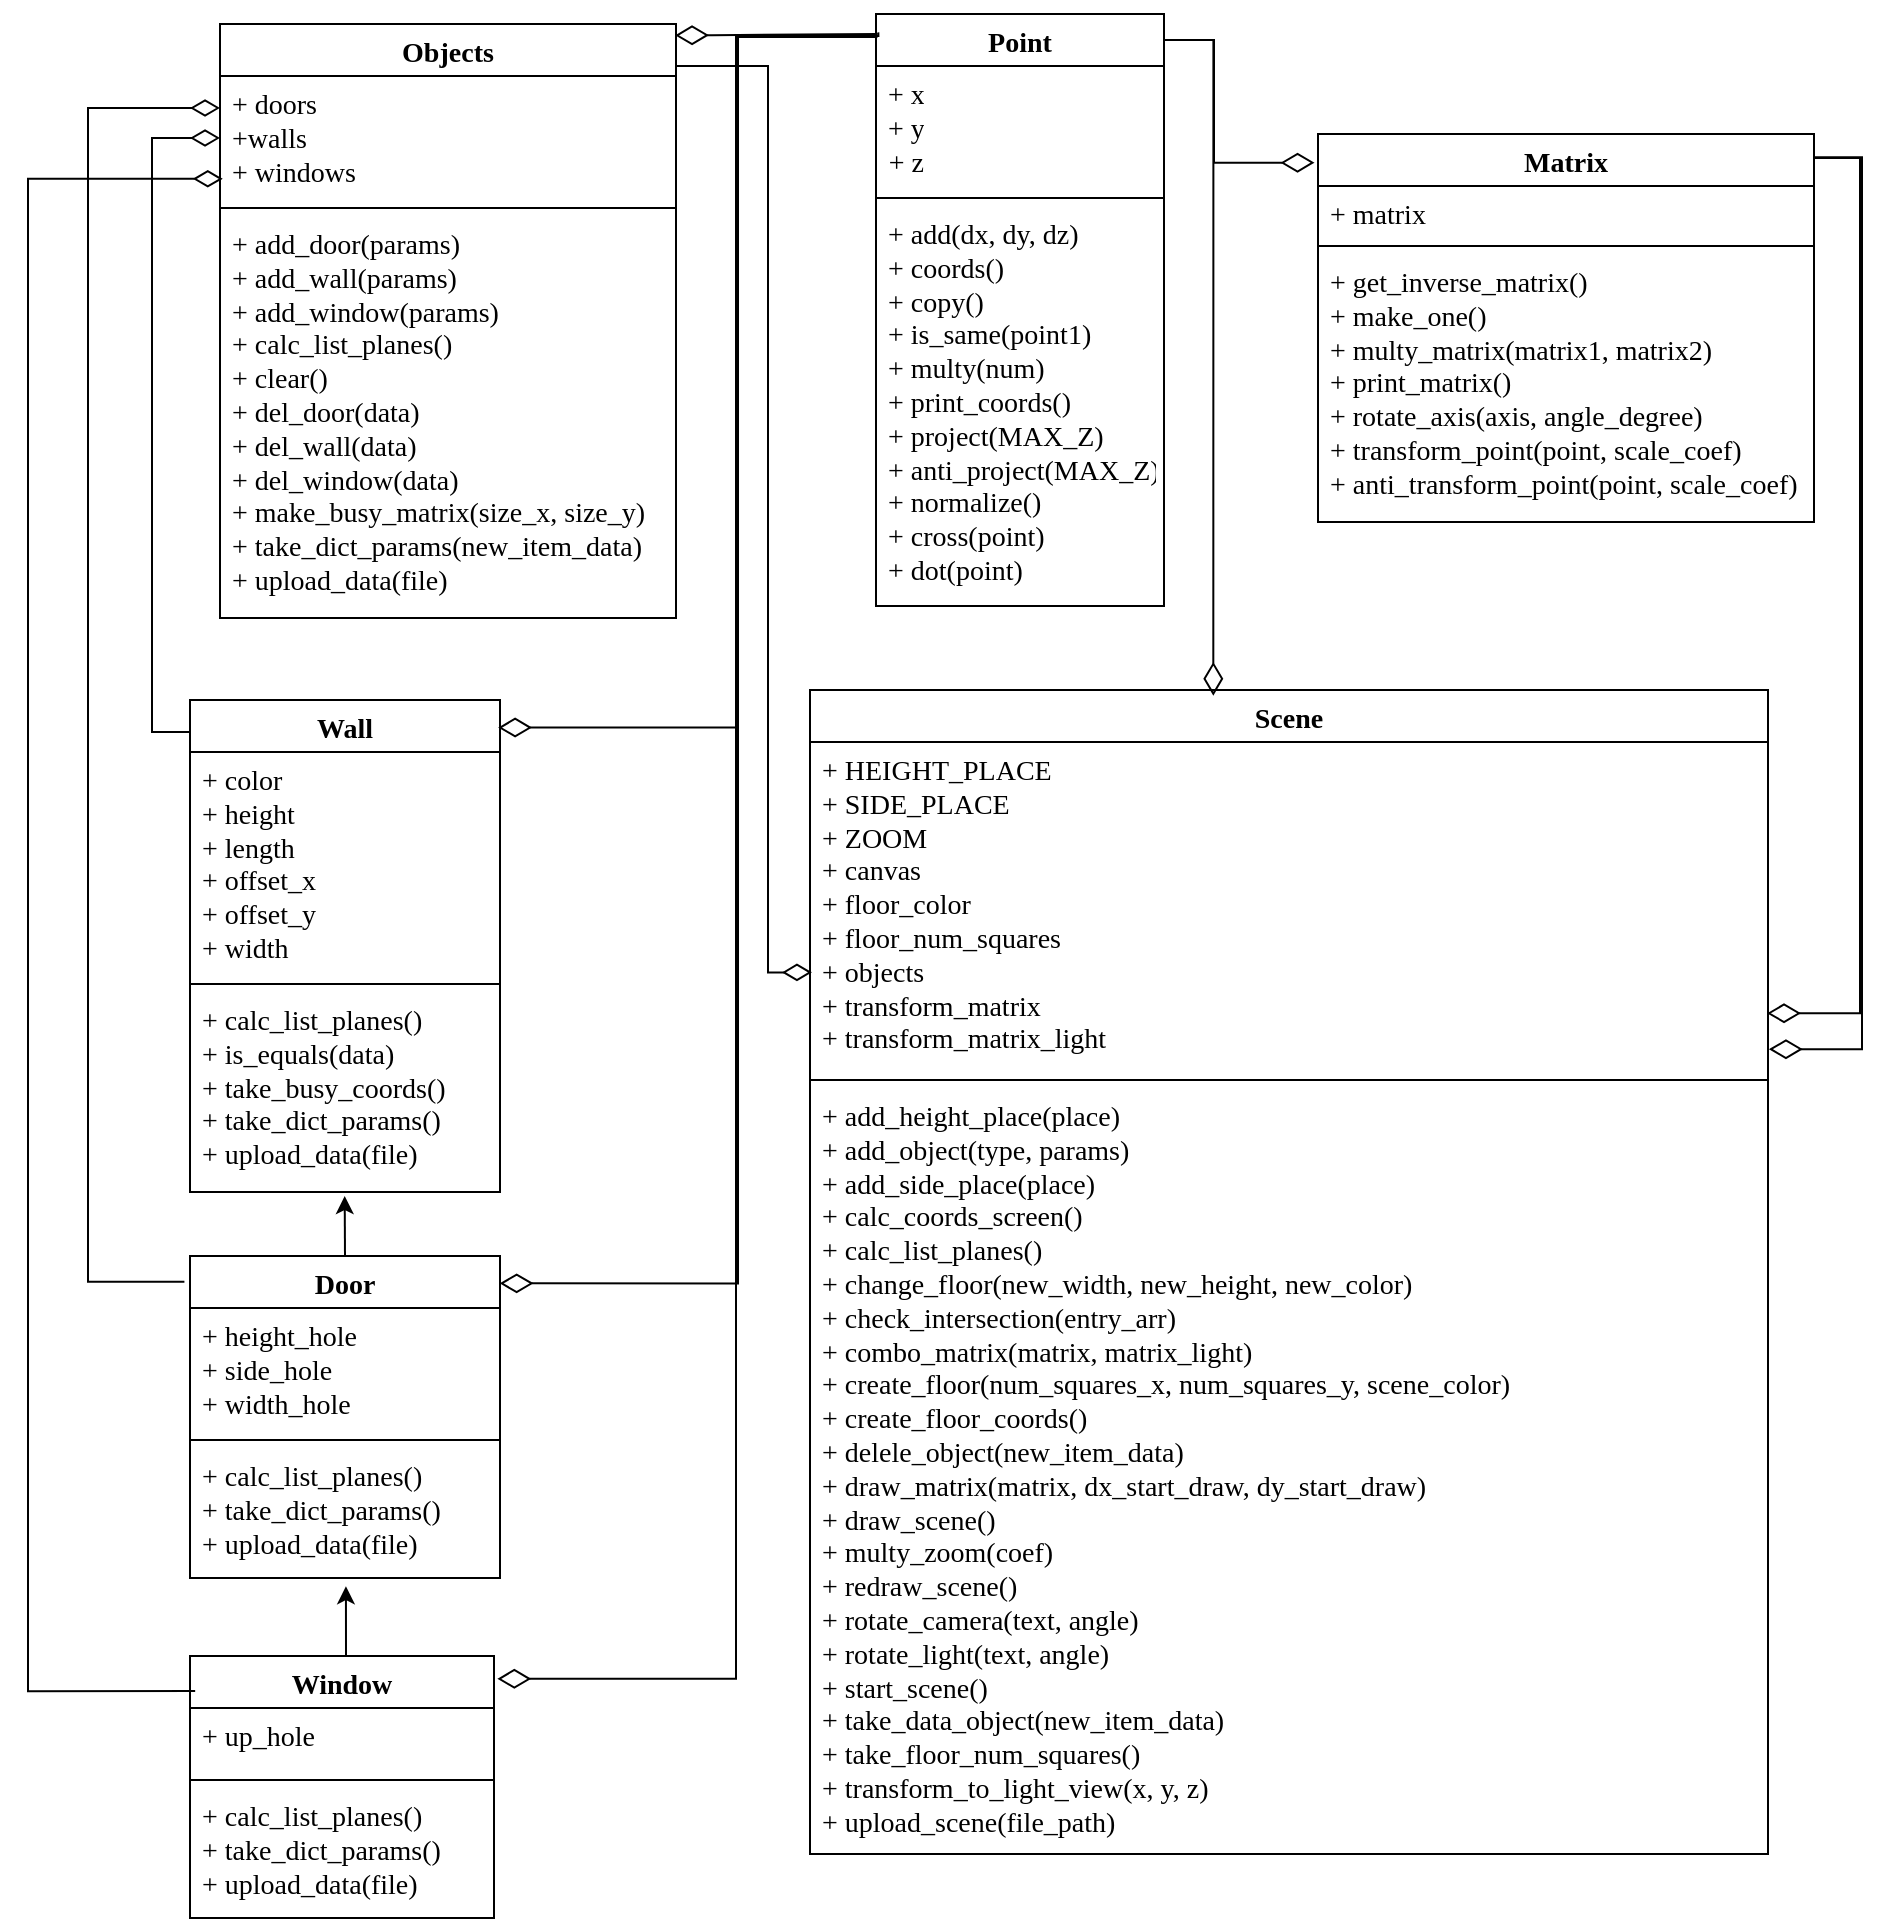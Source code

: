 <mxfile version="25.0.1">
  <diagram id="0O0Fttp6zXTxtudWzpfP" name="Страница — 1">
    <mxGraphModel dx="876" dy="702" grid="0" gridSize="10" guides="1" tooltips="1" connect="1" arrows="1" fold="1" page="0" pageScale="1" pageWidth="827" pageHeight="1169" math="0" shadow="0">
      <root>
        <mxCell id="0" />
        <mxCell id="1" parent="0" />
        <mxCell id="snGVIP5Bv9a8zJmRAjhT-1" value="&lt;font style=&quot;text-wrap: nowrap; font-size: 14px;&quot; face=&quot;Times,serif&quot; color=&quot;#000000&quot;&gt;Matrix&lt;/font&gt;" style="swimlane;fontStyle=1;align=center;verticalAlign=top;childLayout=stackLayout;horizontal=1;startSize=26;horizontalStack=0;resizeParent=1;resizeParentMax=0;resizeLast=0;collapsible=1;marginBottom=0;whiteSpace=wrap;html=1;" parent="1" vertex="1">
          <mxGeometry x="1105" y="83" width="248" height="194" as="geometry" />
        </mxCell>
        <mxCell id="snGVIP5Bv9a8zJmRAjhT-2" value="&lt;div style=&quot;text-align: center; text-wrap: nowrap;&quot;&gt;&lt;font style=&quot;font-size: 14px;&quot; face=&quot;Times,serif&quot; color=&quot;#000000&quot;&gt;+ matrix&lt;/font&gt;&lt;/div&gt;" style="text;strokeColor=none;fillColor=none;align=left;verticalAlign=top;spacingLeft=4;spacingRight=4;overflow=hidden;rotatable=0;points=[[0,0.5],[1,0.5]];portConstraint=eastwest;whiteSpace=wrap;html=1;" parent="snGVIP5Bv9a8zJmRAjhT-1" vertex="1">
          <mxGeometry y="26" width="248" height="26" as="geometry" />
        </mxCell>
        <mxCell id="snGVIP5Bv9a8zJmRAjhT-3" value="" style="line;strokeWidth=1;fillColor=none;align=left;verticalAlign=middle;spacingTop=-1;spacingLeft=3;spacingRight=3;rotatable=0;labelPosition=right;points=[];portConstraint=eastwest;strokeColor=inherit;" parent="snGVIP5Bv9a8zJmRAjhT-1" vertex="1">
          <mxGeometry y="52" width="248" height="8" as="geometry" />
        </mxCell>
        <mxCell id="snGVIP5Bv9a8zJmRAjhT-4" value="&lt;span style=&quot;font-family: Times, serif; font-size: 14px; text-align: center; text-wrap: nowrap;&quot;&gt;+ get_inverse_matrix()&lt;/span&gt;&lt;br style=&quot;font-family: Times, serif; font-size: 14px; text-align: center; text-wrap: nowrap;&quot;&gt;&lt;span style=&quot;font-family: Times, serif; font-size: 14px; text-align: center; text-wrap: nowrap;&quot;&gt;+ make_one()&lt;/span&gt;&lt;br style=&quot;font-family: Times, serif; font-size: 14px; text-align: center; text-wrap: nowrap;&quot;&gt;&lt;span style=&quot;font-family: Times, serif; font-size: 14px; text-align: center; text-wrap: nowrap;&quot;&gt;+ multy_matrix(matrix1, matrix2)&lt;/span&gt;&lt;br style=&quot;font-family: Times, serif; font-size: 14px; text-align: center; text-wrap: nowrap;&quot;&gt;&lt;span style=&quot;font-family: Times, serif; font-size: 14px; text-align: center; text-wrap: nowrap;&quot;&gt;+ print_matrix()&lt;/span&gt;&lt;br style=&quot;font-family: Times, serif; font-size: 14px; text-align: center; text-wrap: nowrap;&quot;&gt;&lt;span style=&quot;font-family: Times, serif; font-size: 14px; text-align: center; text-wrap: nowrap;&quot;&gt;+ rotate_axis(axis, angle_degree)&lt;/span&gt;&lt;br style=&quot;font-family: Times, serif; font-size: 14px; text-align: center; text-wrap: nowrap;&quot;&gt;&lt;span style=&quot;font-family: Times, serif; font-size: 14px; text-align: center; text-wrap: nowrap;&quot;&gt;+ transform_point(point, scale_coef)&lt;/span&gt;&lt;div&gt;&lt;span style=&quot;font-family: Times, serif; font-size: 14px; text-align: center; text-wrap: nowrap;&quot;&gt;+ anti_transform_point(point, scale_coef)&lt;/span&gt;&lt;span style=&quot;font-family: Times, serif; font-size: 14px; text-align: center; text-wrap: nowrap;&quot;&gt;&lt;br&gt;&lt;/span&gt;&lt;/div&gt;" style="text;strokeColor=none;fillColor=none;align=left;verticalAlign=top;spacingLeft=4;spacingRight=4;overflow=hidden;rotatable=0;points=[[0,0.5],[1,0.5]];portConstraint=eastwest;whiteSpace=wrap;html=1;" parent="snGVIP5Bv9a8zJmRAjhT-1" vertex="1">
          <mxGeometry y="60" width="248" height="134" as="geometry" />
        </mxCell>
        <mxCell id="snGVIP5Bv9a8zJmRAjhT-6" value="&lt;font style=&quot;text-wrap: nowrap; font-size: 14px;&quot; face=&quot;Times,serif&quot; color=&quot;#000000&quot;&gt;Point&lt;/font&gt;" style="swimlane;fontStyle=1;align=center;verticalAlign=top;childLayout=stackLayout;horizontal=1;startSize=26;horizontalStack=0;resizeParent=1;resizeParentMax=0;resizeLast=0;collapsible=1;marginBottom=0;whiteSpace=wrap;html=1;" parent="1" vertex="1">
          <mxGeometry x="884" y="23" width="144" height="296" as="geometry" />
        </mxCell>
        <mxCell id="snGVIP5Bv9a8zJmRAjhT-7" value="&lt;div style=&quot;text-align: center; text-wrap: nowrap;&quot;&gt;&lt;font style=&quot;font-size: 14px;&quot; face=&quot;Times,serif&quot; color=&quot;#000000&quot;&gt;+ x&lt;/font&gt;&lt;/div&gt;&lt;div style=&quot;text-align: center; text-wrap: nowrap;&quot;&gt;&lt;font style=&quot;font-size: 14px;&quot; face=&quot;Times,serif&quot; color=&quot;#000000&quot;&gt;+ y&lt;/font&gt;&lt;/div&gt;&lt;div style=&quot;text-align: center; text-wrap: nowrap;&quot;&gt;&lt;font style=&quot;font-size: 14px;&quot; face=&quot;Times,serif&quot; color=&quot;#000000&quot;&gt;+ z&lt;/font&gt;&lt;/div&gt;" style="text;strokeColor=none;fillColor=none;align=left;verticalAlign=top;spacingLeft=4;spacingRight=4;overflow=hidden;rotatable=0;points=[[0,0.5],[1,0.5]];portConstraint=eastwest;whiteSpace=wrap;html=1;" parent="snGVIP5Bv9a8zJmRAjhT-6" vertex="1">
          <mxGeometry y="26" width="144" height="62" as="geometry" />
        </mxCell>
        <mxCell id="snGVIP5Bv9a8zJmRAjhT-8" value="" style="line;strokeWidth=1;fillColor=none;align=left;verticalAlign=middle;spacingTop=-1;spacingLeft=3;spacingRight=3;rotatable=0;labelPosition=right;points=[];portConstraint=eastwest;strokeColor=inherit;" parent="snGVIP5Bv9a8zJmRAjhT-6" vertex="1">
          <mxGeometry y="88" width="144" height="8" as="geometry" />
        </mxCell>
        <mxCell id="snGVIP5Bv9a8zJmRAjhT-9" value="&lt;span style=&quot;font-family: Times, serif; font-size: 14px; text-align: center; text-wrap: nowrap;&quot;&gt;+ add(dx, dy, dz)&lt;/span&gt;&lt;br style=&quot;font-family: Times, serif; font-size: 14px; text-align: center; text-wrap: nowrap;&quot;&gt;&lt;span style=&quot;font-family: Times, serif; font-size: 14px; text-align: center; text-wrap: nowrap;&quot;&gt;+ coords()&lt;/span&gt;&lt;br style=&quot;font-family: Times, serif; font-size: 14px; text-align: center; text-wrap: nowrap;&quot;&gt;&lt;span style=&quot;font-family: Times, serif; font-size: 14px; text-align: center; text-wrap: nowrap;&quot;&gt;+ copy()&lt;/span&gt;&lt;br style=&quot;font-family: Times, serif; font-size: 14px; text-align: center; text-wrap: nowrap;&quot;&gt;&lt;span style=&quot;font-family: Times, serif; font-size: 14px; text-align: center; text-wrap: nowrap;&quot;&gt;+ is_same(point1)&lt;/span&gt;&lt;br style=&quot;font-family: Times, serif; font-size: 14px; text-align: center; text-wrap: nowrap;&quot;&gt;&lt;span style=&quot;font-family: Times, serif; font-size: 14px; text-align: center; text-wrap: nowrap;&quot;&gt;+ multy(num)&lt;/span&gt;&lt;br style=&quot;font-family: Times, serif; font-size: 14px; text-align: center; text-wrap: nowrap;&quot;&gt;&lt;span style=&quot;font-family: Times, serif; font-size: 14px; text-align: center; text-wrap: nowrap;&quot;&gt;+ print_coords()&lt;/span&gt;&lt;br style=&quot;font-family: Times, serif; font-size: 14px; text-align: center; text-wrap: nowrap;&quot;&gt;&lt;span style=&quot;font-family: Times, serif; font-size: 14px; text-align: center; text-wrap: nowrap;&quot;&gt;+ project(MAX_Z)&lt;/span&gt;&lt;div&gt;&lt;div style=&quot;text-align: center;&quot;&gt;&lt;span style=&quot;font-family: Times, serif; font-size: 14px; text-wrap: nowrap;&quot;&gt;+ anti_project(MAX_Z)&lt;/span&gt;&lt;font face=&quot;Times, serif&quot;&gt;&lt;span style=&quot;font-size: 14px; text-wrap: nowrap;&quot;&gt;&lt;br&gt;&lt;/span&gt;&lt;/font&gt;&lt;/div&gt;&lt;div&gt;&lt;span style=&quot;font-family: Times, serif; font-size: 14px; text-align: center; text-wrap: nowrap;&quot;&gt;+ normalize()&lt;/span&gt;&lt;/div&gt;&lt;div&gt;&lt;span style=&quot;font-family: Times, serif; font-size: 14px; text-align: center; text-wrap: nowrap;&quot;&gt;+ cross(point)&lt;/span&gt;&lt;/div&gt;&lt;div&gt;&lt;span style=&quot;font-family: Times, serif; font-size: 14px; text-align: center; text-wrap: nowrap;&quot;&gt;+ dot(point)&lt;/span&gt;&lt;/div&gt;&lt;/div&gt;" style="text;strokeColor=none;fillColor=none;align=left;verticalAlign=top;spacingLeft=4;spacingRight=4;overflow=hidden;rotatable=0;points=[[0,0.5],[1,0.5]];portConstraint=eastwest;whiteSpace=wrap;html=1;" parent="snGVIP5Bv9a8zJmRAjhT-6" vertex="1">
          <mxGeometry y="96" width="144" height="200" as="geometry" />
        </mxCell>
        <mxCell id="snGVIP5Bv9a8zJmRAjhT-10" value="&lt;font face=&quot;Times, serif&quot;&gt;&lt;span style=&quot;font-size: 14px; text-wrap: nowrap;&quot;&gt;Objects&lt;/span&gt;&lt;/font&gt;" style="swimlane;fontStyle=1;align=center;verticalAlign=top;childLayout=stackLayout;horizontal=1;startSize=26;horizontalStack=0;resizeParent=1;resizeParentMax=0;resizeLast=0;collapsible=1;marginBottom=0;whiteSpace=wrap;html=1;" parent="1" vertex="1">
          <mxGeometry x="556" y="28" width="228" height="297" as="geometry" />
        </mxCell>
        <mxCell id="snGVIP5Bv9a8zJmRAjhT-11" value="&lt;div style=&quot;text-wrap: nowrap;&quot;&gt;&lt;font style=&quot;font-size: 14px;&quot; face=&quot;Times,serif&quot; color=&quot;#000000&quot;&gt;+ doors&lt;/font&gt;&lt;/div&gt;&lt;div style=&quot;text-wrap: nowrap;&quot;&gt;&lt;span style=&quot;font-size: 14px; font-family: Times, serif; background-color: initial;&quot;&gt;+walls&lt;/span&gt;&lt;/div&gt;&lt;div style=&quot;text-wrap: nowrap;&quot;&gt;&lt;font style=&quot;font-size: 14px;&quot; face=&quot;Times,serif&quot; color=&quot;#000000&quot;&gt;+ windows&lt;/font&gt;&lt;/div&gt;" style="text;strokeColor=none;fillColor=none;align=left;verticalAlign=top;spacingLeft=4;spacingRight=4;overflow=hidden;rotatable=0;points=[[0,0.5],[1,0.5]];portConstraint=eastwest;whiteSpace=wrap;html=1;" parent="snGVIP5Bv9a8zJmRAjhT-10" vertex="1">
          <mxGeometry y="26" width="228" height="62" as="geometry" />
        </mxCell>
        <mxCell id="snGVIP5Bv9a8zJmRAjhT-12" value="" style="line;strokeWidth=1;fillColor=none;align=left;verticalAlign=middle;spacingTop=-1;spacingLeft=3;spacingRight=3;rotatable=0;labelPosition=right;points=[];portConstraint=eastwest;strokeColor=inherit;" parent="snGVIP5Bv9a8zJmRAjhT-10" vertex="1">
          <mxGeometry y="88" width="228" height="8" as="geometry" />
        </mxCell>
        <mxCell id="snGVIP5Bv9a8zJmRAjhT-13" value="&lt;div style=&quot;text-align: center; text-wrap: nowrap;&quot;&gt;&lt;/div&gt;&lt;div style=&quot;text-wrap: nowrap;&quot;&gt;&lt;font style=&quot;font-size: 14px;&quot; face=&quot;Times,serif&quot; color=&quot;#000000&quot;&gt;+ add_door(params)&lt;br&gt;+ add_wall(params)&lt;br&gt;+ add_window(params)&lt;br&gt;+ calc_list_planes()&lt;br&gt;+ clear()&lt;br&gt;+ del_door(data)&lt;br&gt;+ del_wall(data)&lt;br&gt;+ del_window(data)&lt;br&gt;+ make_busy_matrix(size_x, size_y)&lt;br&gt;+ take_dict_params(new_item_data)&lt;br&gt;+ upload_data(file)&lt;/font&gt;&lt;/div&gt;" style="text;strokeColor=none;fillColor=none;align=left;verticalAlign=top;spacingLeft=4;spacingRight=4;overflow=hidden;rotatable=0;points=[[0,0.5],[1,0.5]];portConstraint=eastwest;whiteSpace=wrap;html=1;" parent="snGVIP5Bv9a8zJmRAjhT-10" vertex="1">
          <mxGeometry y="96" width="228" height="201" as="geometry" />
        </mxCell>
        <mxCell id="snGVIP5Bv9a8zJmRAjhT-14" value="&lt;font style=&quot;text-wrap: nowrap; font-size: 14px;&quot; face=&quot;Times,serif&quot; color=&quot;#000000&quot;&gt;Wall&lt;/font&gt;" style="swimlane;fontStyle=1;align=center;verticalAlign=top;childLayout=stackLayout;horizontal=1;startSize=26;horizontalStack=0;resizeParent=1;resizeParentMax=0;resizeLast=0;collapsible=1;marginBottom=0;whiteSpace=wrap;html=1;" parent="1" vertex="1">
          <mxGeometry x="541" y="366" width="155" height="246" as="geometry" />
        </mxCell>
        <mxCell id="snGVIP5Bv9a8zJmRAjhT-15" value="&lt;div style=&quot;text-wrap: nowrap;&quot;&gt;&lt;span style=&quot;font-family: Times, serif; font-size: 14px;&quot;&gt;+ color&lt;/span&gt;&lt;br style=&quot;font-family: Times, serif; font-size: 14px;&quot;&gt;&lt;span style=&quot;font-family: Times, serif; font-size: 14px;&quot;&gt;+ height&lt;/span&gt;&lt;br style=&quot;font-family: Times, serif; font-size: 14px;&quot;&gt;&lt;span style=&quot;font-family: Times, serif; font-size: 14px;&quot;&gt;+ length&lt;/span&gt;&lt;br style=&quot;font-family: Times, serif; font-size: 14px;&quot;&gt;&lt;span style=&quot;font-family: Times, serif; font-size: 14px;&quot;&gt;+ offset_x&lt;/span&gt;&lt;br style=&quot;font-family: Times, serif; font-size: 14px;&quot;&gt;&lt;span style=&quot;font-family: Times, serif; font-size: 14px;&quot;&gt;+ offset_y&lt;/span&gt;&lt;br style=&quot;font-family: Times, serif; font-size: 14px;&quot;&gt;&lt;span style=&quot;font-family: Times, serif; font-size: 14px;&quot;&gt;+ width&lt;/span&gt;&lt;br&gt;&lt;/div&gt;" style="text;strokeColor=none;fillColor=none;align=left;verticalAlign=top;spacingLeft=4;spacingRight=4;overflow=hidden;rotatable=0;points=[[0,0.5],[1,0.5]];portConstraint=eastwest;whiteSpace=wrap;html=1;" parent="snGVIP5Bv9a8zJmRAjhT-14" vertex="1">
          <mxGeometry y="26" width="155" height="112" as="geometry" />
        </mxCell>
        <mxCell id="snGVIP5Bv9a8zJmRAjhT-16" value="" style="line;strokeWidth=1;fillColor=none;align=left;verticalAlign=middle;spacingTop=-1;spacingLeft=3;spacingRight=3;rotatable=0;labelPosition=right;points=[];portConstraint=eastwest;strokeColor=inherit;" parent="snGVIP5Bv9a8zJmRAjhT-14" vertex="1">
          <mxGeometry y="138" width="155" height="8" as="geometry" />
        </mxCell>
        <mxCell id="snGVIP5Bv9a8zJmRAjhT-17" value="&lt;span style=&quot;font-family: Times, serif; font-size: 14px; text-wrap: nowrap;&quot;&gt;+ calc_list_planes()&lt;/span&gt;&lt;br style=&quot;font-family: Times, serif; font-size: 14px; text-wrap: nowrap;&quot;&gt;&lt;span style=&quot;font-family: Times, serif; font-size: 14px; text-wrap: nowrap;&quot;&gt;+ is_equals(data)&lt;/span&gt;&lt;br style=&quot;font-family: Times, serif; font-size: 14px; text-wrap: nowrap;&quot;&gt;&lt;span style=&quot;font-family: Times, serif; font-size: 14px; text-wrap: nowrap;&quot;&gt;+ take_busy_coords()&lt;/span&gt;&lt;br style=&quot;font-family: Times, serif; font-size: 14px; text-wrap: nowrap;&quot;&gt;&lt;span style=&quot;font-family: Times, serif; font-size: 14px; text-wrap: nowrap;&quot;&gt;+ take_dict_params()&lt;/span&gt;&lt;br style=&quot;font-family: Times, serif; font-size: 14px; text-wrap: nowrap;&quot;&gt;&lt;span style=&quot;font-family: Times, serif; font-size: 14px; text-wrap: nowrap;&quot;&gt;+ upload_data(file)&lt;/span&gt;" style="text;strokeColor=none;fillColor=none;align=left;verticalAlign=top;spacingLeft=4;spacingRight=4;overflow=hidden;rotatable=0;points=[[0,0.5],[1,0.5]];portConstraint=eastwest;whiteSpace=wrap;html=1;" parent="snGVIP5Bv9a8zJmRAjhT-14" vertex="1">
          <mxGeometry y="146" width="155" height="100" as="geometry" />
        </mxCell>
        <mxCell id="snGVIP5Bv9a8zJmRAjhT-27" style="edgeStyle=orthogonalEdgeStyle;rounded=0;orthogonalLoop=1;jettySize=auto;html=1;exitX=0.5;exitY=0;exitDx=0;exitDy=0;entryX=0.499;entryY=1.02;entryDx=0;entryDy=0;entryPerimeter=0;" parent="1" source="snGVIP5Bv9a8zJmRAjhT-18" target="snGVIP5Bv9a8zJmRAjhT-17" edge="1">
          <mxGeometry relative="1" as="geometry">
            <mxPoint x="655" y="614" as="targetPoint" />
          </mxGeometry>
        </mxCell>
        <mxCell id="snGVIP5Bv9a8zJmRAjhT-18" value="&lt;font style=&quot;text-wrap: nowrap; font-size: 14px;&quot; face=&quot;Times,serif&quot; color=&quot;#000000&quot;&gt;Door&lt;/font&gt;" style="swimlane;fontStyle=1;align=center;verticalAlign=top;childLayout=stackLayout;horizontal=1;startSize=26;horizontalStack=0;resizeParent=1;resizeParentMax=0;resizeLast=0;collapsible=1;marginBottom=0;whiteSpace=wrap;html=1;" parent="1" vertex="1">
          <mxGeometry x="541" y="644" width="155" height="161" as="geometry" />
        </mxCell>
        <mxCell id="snGVIP5Bv9a8zJmRAjhT-19" value="&lt;div style=&quot;text-wrap: nowrap;&quot;&gt;&lt;span style=&quot;font-family: Times, serif; font-size: 14px;&quot;&gt;+ height_hole&lt;/span&gt;&lt;br style=&quot;font-family: Times, serif; font-size: 14px;&quot;&gt;&lt;span style=&quot;font-family: Times, serif; font-size: 14px;&quot;&gt;+ side_hole&lt;/span&gt;&lt;br style=&quot;font-family: Times, serif; font-size: 14px;&quot;&gt;&lt;span style=&quot;font-family: Times, serif; font-size: 14px;&quot;&gt;+ width_hole&lt;/span&gt;&lt;br&gt;&lt;/div&gt;" style="text;strokeColor=none;fillColor=none;align=left;verticalAlign=top;spacingLeft=4;spacingRight=4;overflow=hidden;rotatable=0;points=[[0,0.5],[1,0.5]];portConstraint=eastwest;whiteSpace=wrap;html=1;" parent="snGVIP5Bv9a8zJmRAjhT-18" vertex="1">
          <mxGeometry y="26" width="155" height="62" as="geometry" />
        </mxCell>
        <mxCell id="snGVIP5Bv9a8zJmRAjhT-20" value="" style="line;strokeWidth=1;fillColor=none;align=left;verticalAlign=middle;spacingTop=-1;spacingLeft=3;spacingRight=3;rotatable=0;labelPosition=right;points=[];portConstraint=eastwest;strokeColor=inherit;" parent="snGVIP5Bv9a8zJmRAjhT-18" vertex="1">
          <mxGeometry y="88" width="155" height="8" as="geometry" />
        </mxCell>
        <mxCell id="snGVIP5Bv9a8zJmRAjhT-21" value="&lt;span style=&quot;font-family: Times, serif; font-size: 14px; text-wrap: nowrap;&quot;&gt;+ calc_list_planes()&lt;/span&gt;&lt;br style=&quot;font-family: Times, serif; font-size: 14px; text-wrap: nowrap;&quot;&gt;&lt;span style=&quot;font-family: Times, serif; font-size: 14px; text-wrap: nowrap;&quot;&gt;+ take_dict_params()&lt;/span&gt;&lt;br style=&quot;font-family: Times, serif; font-size: 14px; text-wrap: nowrap;&quot;&gt;&lt;span style=&quot;font-family: Times, serif; font-size: 14px; text-wrap: nowrap;&quot;&gt;+ upload_data(file)&lt;/span&gt;" style="text;strokeColor=none;fillColor=none;align=left;verticalAlign=top;spacingLeft=4;spacingRight=4;overflow=hidden;rotatable=0;points=[[0,0.5],[1,0.5]];portConstraint=eastwest;whiteSpace=wrap;html=1;" parent="snGVIP5Bv9a8zJmRAjhT-18" vertex="1">
          <mxGeometry y="96" width="155" height="65" as="geometry" />
        </mxCell>
        <mxCell id="snGVIP5Bv9a8zJmRAjhT-22" value="&lt;font style=&quot;text-wrap: nowrap; font-size: 14px;&quot; face=&quot;Times,serif&quot; color=&quot;#000000&quot;&gt;Window&lt;/font&gt;" style="swimlane;fontStyle=1;align=center;verticalAlign=top;childLayout=stackLayout;horizontal=1;startSize=26;horizontalStack=0;resizeParent=1;resizeParentMax=0;resizeLast=0;collapsible=1;marginBottom=0;whiteSpace=wrap;html=1;" parent="1" vertex="1">
          <mxGeometry x="541" y="844" width="152" height="131" as="geometry" />
        </mxCell>
        <mxCell id="snGVIP5Bv9a8zJmRAjhT-23" value="&lt;div style=&quot;text-wrap: nowrap;&quot;&gt;&lt;span style=&quot;font-family: Times, serif; font-size: 14px;&quot;&gt;+ up_hole&lt;/span&gt;&lt;br&gt;&lt;/div&gt;" style="text;strokeColor=none;fillColor=none;align=left;verticalAlign=top;spacingLeft=4;spacingRight=4;overflow=hidden;rotatable=0;points=[[0,0.5],[1,0.5]];portConstraint=eastwest;whiteSpace=wrap;html=1;" parent="snGVIP5Bv9a8zJmRAjhT-22" vertex="1">
          <mxGeometry y="26" width="152" height="32" as="geometry" />
        </mxCell>
        <mxCell id="snGVIP5Bv9a8zJmRAjhT-24" value="" style="line;strokeWidth=1;fillColor=none;align=left;verticalAlign=middle;spacingTop=-1;spacingLeft=3;spacingRight=3;rotatable=0;labelPosition=right;points=[];portConstraint=eastwest;strokeColor=inherit;" parent="snGVIP5Bv9a8zJmRAjhT-22" vertex="1">
          <mxGeometry y="58" width="152" height="8" as="geometry" />
        </mxCell>
        <mxCell id="snGVIP5Bv9a8zJmRAjhT-25" value="&lt;span style=&quot;font-family: Times, serif; font-size: 14px; text-wrap: nowrap;&quot;&gt;+ calc_list_planes()&lt;/span&gt;&lt;div&gt;&lt;span style=&quot;font-family: Times, serif; font-size: 14px; text-wrap: nowrap;&quot;&gt;+ take_dict_params()&lt;/span&gt;&lt;br style=&quot;font-family: Times, serif; font-size: 14px; text-wrap: nowrap;&quot;&gt;&lt;span style=&quot;font-family: Times, serif; font-size: 14px; text-wrap: nowrap;&quot;&gt;+ upload_data(file)&lt;/span&gt;&lt;/div&gt;" style="text;strokeColor=none;fillColor=none;align=left;verticalAlign=top;spacingLeft=4;spacingRight=4;overflow=hidden;rotatable=0;points=[[0,0.5],[1,0.5]];portConstraint=eastwest;whiteSpace=wrap;html=1;" parent="snGVIP5Bv9a8zJmRAjhT-22" vertex="1">
          <mxGeometry y="66" width="152" height="65" as="geometry" />
        </mxCell>
        <mxCell id="snGVIP5Bv9a8zJmRAjhT-26" style="edgeStyle=orthogonalEdgeStyle;rounded=0;orthogonalLoop=1;jettySize=auto;html=1;exitX=0.5;exitY=0;exitDx=0;exitDy=0;entryX=0.503;entryY=1.063;entryDx=0;entryDy=0;entryPerimeter=0;" parent="1" source="snGVIP5Bv9a8zJmRAjhT-22" target="snGVIP5Bv9a8zJmRAjhT-21" edge="1">
          <mxGeometry relative="1" as="geometry" />
        </mxCell>
        <mxCell id="snGVIP5Bv9a8zJmRAjhT-29" value="&lt;font face=&quot;Times, serif&quot;&gt;&lt;span style=&quot;font-size: 14px; text-wrap: nowrap;&quot;&gt;Scene&lt;/span&gt;&lt;/font&gt;" style="swimlane;fontStyle=1;align=center;verticalAlign=top;childLayout=stackLayout;horizontal=1;startSize=26;horizontalStack=0;resizeParent=1;resizeParentMax=0;resizeLast=0;collapsible=1;marginBottom=0;whiteSpace=wrap;html=1;" parent="1" vertex="1">
          <mxGeometry x="851" y="361" width="479" height="582" as="geometry" />
        </mxCell>
        <mxCell id="snGVIP5Bv9a8zJmRAjhT-30" value="&lt;div style=&quot;text-wrap: nowrap;&quot;&gt;&lt;span style=&quot;font-family: Times, serif; font-size: 14px;&quot;&gt;+ HEIGHT_PLACE&lt;/span&gt;&lt;br style=&quot;font-family: Times, serif; font-size: 14px;&quot;&gt;&lt;span style=&quot;font-family: Times, serif; font-size: 14px;&quot;&gt;+ SIDE_PLACE&lt;/span&gt;&lt;br style=&quot;font-family: Times, serif; font-size: 14px;&quot;&gt;&lt;span style=&quot;font-family: Times, serif; font-size: 14px;&quot;&gt;+ ZOOM&lt;/span&gt;&lt;br style=&quot;font-family: Times, serif; font-size: 14px;&quot;&gt;&lt;span style=&quot;font-family: Times, serif; font-size: 14px;&quot;&gt;+ canvas&lt;/span&gt;&lt;br style=&quot;font-family: Times, serif; font-size: 14px;&quot;&gt;&lt;span style=&quot;font-family: Times, serif; font-size: 14px;&quot;&gt;+ floor_color&lt;/span&gt;&lt;br style=&quot;font-family: Times, serif; font-size: 14px;&quot;&gt;&lt;span style=&quot;font-family: Times, serif; font-size: 14px;&quot;&gt;+ floor_num_squares&lt;/span&gt;&lt;/div&gt;&lt;div style=&quot;text-wrap: nowrap;&quot;&gt;&lt;span style=&quot;font-family: Times, serif; font-size: 14px; background-color: initial;&quot;&gt;+ objects&lt;/span&gt;&lt;br style=&quot;font-family: Times, serif; font-size: 14px;&quot;&gt;&lt;/div&gt;&lt;div style=&quot;text-wrap: nowrap;&quot;&gt;&lt;span style=&quot;font-family: Times, serif; font-size: 14px;&quot;&gt;+ transform_matrix&lt;/span&gt;&lt;br style=&quot;font-family: Times, serif; font-size: 14px;&quot;&gt;&lt;span style=&quot;font-family: Times, serif; font-size: 14px;&quot;&gt;+ transform_matrix_light&lt;/span&gt;&lt;br&gt;&lt;/div&gt;" style="text;strokeColor=none;fillColor=none;align=left;verticalAlign=top;spacingLeft=4;spacingRight=4;overflow=hidden;rotatable=0;points=[[0,0.5],[1,0.5]];portConstraint=eastwest;whiteSpace=wrap;html=1;" parent="snGVIP5Bv9a8zJmRAjhT-29" vertex="1">
          <mxGeometry y="26" width="479" height="165" as="geometry" />
        </mxCell>
        <mxCell id="snGVIP5Bv9a8zJmRAjhT-31" value="" style="line;strokeWidth=1;fillColor=none;align=left;verticalAlign=middle;spacingTop=-1;spacingLeft=3;spacingRight=3;rotatable=0;labelPosition=right;points=[];portConstraint=eastwest;strokeColor=inherit;" parent="snGVIP5Bv9a8zJmRAjhT-29" vertex="1">
          <mxGeometry y="191" width="479" height="8" as="geometry" />
        </mxCell>
        <mxCell id="snGVIP5Bv9a8zJmRAjhT-32" value="&lt;div style=&quot;text-align: center; text-wrap: nowrap;&quot;&gt;&lt;/div&gt;&lt;div style=&quot;text-wrap: nowrap;&quot;&gt;&lt;span style=&quot;font-family: Times, serif; font-size: 14px;&quot;&gt;+ add_height_place(place)&lt;/span&gt;&lt;br style=&quot;font-family: Times, serif; font-size: 14px;&quot;&gt;&lt;span style=&quot;font-family: Times, serif; font-size: 14px;&quot;&gt;+ add_object(type, params)&lt;/span&gt;&lt;br style=&quot;font-family: Times, serif; font-size: 14px;&quot;&gt;&lt;span style=&quot;font-family: Times, serif; font-size: 14px;&quot;&gt;+ add_side_place(place)&lt;/span&gt;&lt;br style=&quot;font-family: Times, serif; font-size: 14px;&quot;&gt;&lt;span style=&quot;font-family: Times, serif; font-size: 14px;&quot;&gt;+ calc_coords_screen()&lt;/span&gt;&lt;br style=&quot;font-family: Times, serif; font-size: 14px;&quot;&gt;&lt;span style=&quot;font-family: Times, serif; font-size: 14px;&quot;&gt;+ calc_list_planes()&lt;/span&gt;&lt;br style=&quot;font-family: Times, serif; font-size: 14px;&quot;&gt;&lt;span style=&quot;font-family: Times, serif; font-size: 14px;&quot;&gt;+ change_floor(new_width, new_height, new_color)&lt;/span&gt;&lt;br style=&quot;font-family: Times, serif; font-size: 14px;&quot;&gt;&lt;span style=&quot;font-family: Times, serif; font-size: 14px;&quot;&gt;+ check_intersection(entry_arr)&lt;/span&gt;&lt;br style=&quot;font-family: Times, serif; font-size: 14px;&quot;&gt;&lt;span style=&quot;font-family: Times, serif; font-size: 14px;&quot;&gt;+ combo_matrix(matrix, matrix_light)&lt;/span&gt;&lt;br style=&quot;font-family: Times, serif; font-size: 14px;&quot;&gt;&lt;span style=&quot;font-family: Times, serif; font-size: 14px;&quot;&gt;+ create_floor(num_squares_x, num_squares_y, scene_color)&lt;/span&gt;&lt;br style=&quot;font-family: Times, serif; font-size: 14px;&quot;&gt;&lt;span style=&quot;font-family: Times, serif; font-size: 14px;&quot;&gt;+ create_floor_coords()&lt;/span&gt;&lt;br style=&quot;font-family: Times, serif; font-size: 14px;&quot;&gt;&lt;span style=&quot;font-family: Times, serif; font-size: 14px;&quot;&gt;+ delele_object(new_item_data)&lt;/span&gt;&lt;br style=&quot;font-family: Times, serif; font-size: 14px;&quot;&gt;&lt;span style=&quot;font-family: Times, serif; font-size: 14px;&quot;&gt;+ draw_matrix(matrix, dx_start_draw, dy_start_draw)&lt;/span&gt;&lt;br style=&quot;font-family: Times, serif; font-size: 14px;&quot;&gt;&lt;span style=&quot;font-family: Times, serif; font-size: 14px;&quot;&gt;+ draw_scene()&lt;/span&gt;&lt;br style=&quot;font-family: Times, serif; font-size: 14px;&quot;&gt;&lt;span style=&quot;font-family: Times, serif; font-size: 14px;&quot;&gt;+ multy_zoom(coef)&lt;/span&gt;&lt;br style=&quot;font-family: Times, serif; font-size: 14px;&quot;&gt;&lt;span style=&quot;font-family: Times, serif; font-size: 14px;&quot;&gt;+ redraw_scene()&lt;/span&gt;&lt;br style=&quot;font-family: Times, serif; font-size: 14px;&quot;&gt;&lt;span style=&quot;font-family: Times, serif; font-size: 14px;&quot;&gt;+ rotate_camera(text, angle)&lt;/span&gt;&lt;/div&gt;&lt;div style=&quot;text-wrap: nowrap;&quot;&gt;&lt;span style=&quot;font-family: Times, serif; font-size: 14px;&quot;&gt;+ rotate_light(text, angle)&lt;/span&gt;&lt;br style=&quot;font-family: Times, serif; font-size: 14px;&quot;&gt;&lt;span style=&quot;font-family: Times, serif; font-size: 14px;&quot;&gt;+ start_scene()&lt;/span&gt;&lt;br style=&quot;font-family: Times, serif; font-size: 14px;&quot;&gt;&lt;span style=&quot;font-family: Times, serif; font-size: 14px;&quot;&gt;+ take_data_object(new_item_data)&lt;/span&gt;&lt;br style=&quot;font-family: Times, serif; font-size: 14px;&quot;&gt;&lt;span style=&quot;font-family: Times, serif; font-size: 14px;&quot;&gt;+ take_floor_num_squares()&lt;/span&gt;&lt;br style=&quot;font-family: Times, serif; font-size: 14px;&quot;&gt;&lt;span style=&quot;font-family: Times, serif; font-size: 14px;&quot;&gt;+ transform_to_light_view(x, y, z)&lt;/span&gt;&lt;br style=&quot;font-family: Times, serif; font-size: 14px;&quot;&gt;&lt;span style=&quot;font-family: Times, serif; font-size: 14px;&quot;&gt;+ upload_scene(file_path)&lt;/span&gt;&lt;br&gt;&lt;/div&gt;" style="text;strokeColor=none;fillColor=none;align=left;verticalAlign=top;spacingLeft=4;spacingRight=4;overflow=hidden;rotatable=0;points=[[0,0.5],[1,0.5]];portConstraint=eastwest;whiteSpace=wrap;html=1;" parent="snGVIP5Bv9a8zJmRAjhT-29" vertex="1">
          <mxGeometry y="199" width="479" height="383" as="geometry" />
        </mxCell>
        <mxCell id="x4BIcuR1x430BXsSuseL-4" value="" style="endArrow=diamondThin;html=1;endSize=12;startArrow=none;startSize=14;startFill=0;edgeStyle=orthogonalEdgeStyle;align=left;verticalAlign=bottom;rounded=0;exitX=0;exitY=0.065;exitDx=0;exitDy=0;exitPerimeter=0;entryX=0;entryY=0.5;entryDx=0;entryDy=0;endFill=0;" parent="1" source="snGVIP5Bv9a8zJmRAjhT-14" target="snGVIP5Bv9a8zJmRAjhT-11" edge="1">
          <mxGeometry x="-1" y="3" relative="1" as="geometry">
            <mxPoint x="522" y="385.728" as="sourcePoint" />
            <mxPoint x="735.52" y="88" as="targetPoint" />
            <Array as="points">
              <mxPoint x="522" y="382" />
              <mxPoint x="522" y="85" />
            </Array>
          </mxGeometry>
        </mxCell>
        <mxCell id="x4BIcuR1x430BXsSuseL-6" value="" style="endArrow=diamondThin;html=1;endSize=12;startArrow=none;startSize=14;startFill=0;edgeStyle=orthogonalEdgeStyle;align=left;verticalAlign=bottom;rounded=0;exitX=-0.018;exitY=0.08;exitDx=0;exitDy=0;exitPerimeter=0;endFill=0;" parent="1" source="snGVIP5Bv9a8zJmRAjhT-18" target="snGVIP5Bv9a8zJmRAjhT-11" edge="1">
          <mxGeometry x="-1" y="3" relative="1" as="geometry">
            <mxPoint x="543" y="368" as="sourcePoint" />
            <mxPoint x="532" y="70" as="targetPoint" />
            <Array as="points">
              <mxPoint x="490" y="657" />
              <mxPoint x="490" y="70" />
            </Array>
          </mxGeometry>
        </mxCell>
        <mxCell id="x4BIcuR1x430BXsSuseL-9" value="" style="endArrow=diamondThin;html=1;endSize=12;startArrow=none;startSize=14;startFill=0;edgeStyle=orthogonalEdgeStyle;align=left;verticalAlign=bottom;rounded=0;exitX=0.017;exitY=0.134;exitDx=0;exitDy=0;exitPerimeter=0;entryX=0.006;entryY=0.829;entryDx=0;entryDy=0;entryPerimeter=0;endFill=0;" parent="1" source="snGVIP5Bv9a8zJmRAjhT-22" target="snGVIP5Bv9a8zJmRAjhT-11" edge="1">
          <mxGeometry x="-1" y="3" relative="1" as="geometry">
            <mxPoint x="538" y="690" as="sourcePoint" />
            <mxPoint x="757" y="103" as="targetPoint" />
            <Array as="points">
              <mxPoint x="460" y="862" />
              <mxPoint x="460" y="105" />
            </Array>
          </mxGeometry>
        </mxCell>
        <mxCell id="x4BIcuR1x430BXsSuseL-11" value="" style="endArrow=diamondThin;html=1;endSize=12;startArrow=none;startSize=14;startFill=0;edgeStyle=orthogonalEdgeStyle;align=left;verticalAlign=bottom;rounded=0;entryX=0.002;entryY=0.698;entryDx=0;entryDy=0;entryPerimeter=0;exitX=1;exitY=0.045;exitDx=0;exitDy=0;exitPerimeter=0;endFill=0;" parent="1" source="snGVIP5Bv9a8zJmRAjhT-10" target="snGVIP5Bv9a8zJmRAjhT-30" edge="1">
          <mxGeometry x="-1" y="3" relative="1" as="geometry">
            <mxPoint x="785" y="43" as="sourcePoint" />
            <mxPoint x="945" y="43" as="targetPoint" />
            <Array as="points">
              <mxPoint x="784" y="49" />
              <mxPoint x="830" y="49" />
              <mxPoint x="830" y="502" />
            </Array>
          </mxGeometry>
        </mxCell>
        <mxCell id="x4BIcuR1x430BXsSuseL-14" value="" style="endArrow=none;html=1;endSize=12;startArrow=diamondThin;startSize=14;startFill=0;edgeStyle=orthogonalEdgeStyle;align=left;verticalAlign=bottom;rounded=0;exitX=1.001;exitY=0.931;exitDx=0;exitDy=0;exitPerimeter=0;entryX=0.999;entryY=0.06;entryDx=0;entryDy=0;entryPerimeter=0;endFill=0;" parent="1" source="snGVIP5Bv9a8zJmRAjhT-30" target="snGVIP5Bv9a8zJmRAjhT-1" edge="1">
          <mxGeometry x="-1" y="3" relative="1" as="geometry">
            <mxPoint x="1328" y="529" as="sourcePoint" />
            <mxPoint x="1488" y="529" as="targetPoint" />
            <Array as="points">
              <mxPoint x="1377" y="541" />
              <mxPoint x="1377" y="95" />
            </Array>
          </mxGeometry>
        </mxCell>
        <mxCell id="x4BIcuR1x430BXsSuseL-15" value="" style="endArrow=none;html=1;endSize=12;startArrow=diamondThin;startSize=14;startFill=0;edgeStyle=orthogonalEdgeStyle;align=left;verticalAlign=bottom;rounded=0;exitX=0.999;exitY=0.822;exitDx=0;exitDy=0;exitPerimeter=0;entryX=1.002;entryY=0.06;entryDx=0;entryDy=0;entryPerimeter=0;endFill=0;" parent="1" source="snGVIP5Bv9a8zJmRAjhT-30" target="snGVIP5Bv9a8zJmRAjhT-1" edge="1">
          <mxGeometry x="-1" y="3" relative="1" as="geometry">
            <mxPoint x="1330" y="522.04" as="sourcePoint" />
            <mxPoint x="1353" y="76.04" as="targetPoint" />
            <Array as="points">
              <mxPoint x="1376" y="523" />
              <mxPoint x="1376" y="95" />
              <mxPoint x="1353" y="95" />
            </Array>
          </mxGeometry>
        </mxCell>
        <mxCell id="x4BIcuR1x430BXsSuseL-16" value="" style="endArrow=none;html=1;endSize=12;startArrow=diamondThin;startSize=14;startFill=0;edgeStyle=orthogonalEdgeStyle;align=left;verticalAlign=bottom;rounded=0;exitX=0.421;exitY=0.005;exitDx=0;exitDy=0;exitPerimeter=0;entryX=1.018;entryY=0.044;entryDx=0;entryDy=0;entryPerimeter=0;endFill=0;" parent="1" source="snGVIP5Bv9a8zJmRAjhT-29" target="snGVIP5Bv9a8zJmRAjhT-6" edge="1">
          <mxGeometry x="-1" y="3" relative="1" as="geometry">
            <mxPoint x="978" y="344.04" as="sourcePoint" />
            <mxPoint x="999" y="-80.96" as="targetPoint" />
            <Array as="points">
              <mxPoint x="1053" y="36" />
            </Array>
          </mxGeometry>
        </mxCell>
        <mxCell id="x4BIcuR1x430BXsSuseL-17" value="" style="endArrow=none;html=1;endSize=12;startArrow=diamondThin;startSize=14;startFill=0;edgeStyle=orthogonalEdgeStyle;align=left;verticalAlign=bottom;rounded=0;exitX=-0.007;exitY=0.074;exitDx=0;exitDy=0;exitPerimeter=0;entryX=1.001;entryY=0.047;entryDx=0;entryDy=0;entryPerimeter=0;endFill=0;" parent="1" source="snGVIP5Bv9a8zJmRAjhT-1" target="snGVIP5Bv9a8zJmRAjhT-6" edge="1">
          <mxGeometry x="-1" y="3" relative="1" as="geometry">
            <mxPoint x="1063" y="374" as="sourcePoint" />
            <mxPoint x="1041" y="46" as="targetPoint" />
            <Array as="points">
              <mxPoint x="1053" y="97" />
              <mxPoint x="1053" y="36" />
              <mxPoint x="1028" y="36" />
            </Array>
          </mxGeometry>
        </mxCell>
        <mxCell id="x4BIcuR1x430BXsSuseL-18" style="edgeStyle=orthogonalEdgeStyle;rounded=0;orthogonalLoop=1;jettySize=auto;html=1;entryX=0.002;entryY=0.04;entryDx=0;entryDy=0;entryPerimeter=0;exitX=0.998;exitY=0.019;exitDx=0;exitDy=0;exitPerimeter=0;startArrow=diamondThin;startFill=0;endArrow=none;endFill=0;endSize=12;startSize=14;" parent="1" source="snGVIP5Bv9a8zJmRAjhT-10" target="snGVIP5Bv9a8zJmRAjhT-6" edge="1">
          <mxGeometry relative="1" as="geometry">
            <mxPoint x="784" y="36" as="sourcePoint" />
            <Array as="points">
              <mxPoint x="802" y="34" />
              <mxPoint x="884" y="33" />
            </Array>
          </mxGeometry>
        </mxCell>
        <mxCell id="x4BIcuR1x430BXsSuseL-19" style="edgeStyle=orthogonalEdgeStyle;rounded=0;orthogonalLoop=1;jettySize=auto;html=1;exitX=0.994;exitY=0.056;exitDx=0;exitDy=0;entryX=0;entryY=0.037;entryDx=0;entryDy=0;entryPerimeter=0;startArrow=diamondThin;startFill=0;endArrow=none;endFill=0;endSize=12;startSize=14;exitPerimeter=0;" parent="1" source="snGVIP5Bv9a8zJmRAjhT-14" target="snGVIP5Bv9a8zJmRAjhT-6" edge="1">
          <mxGeometry relative="1" as="geometry">
            <mxPoint x="884" y="33" as="targetPoint" />
            <Array as="points">
              <mxPoint x="815" y="380" />
              <mxPoint x="815" y="34" />
            </Array>
          </mxGeometry>
        </mxCell>
        <mxCell id="x4BIcuR1x430BXsSuseL-20" style="edgeStyle=orthogonalEdgeStyle;rounded=0;orthogonalLoop=1;jettySize=auto;html=1;exitX=0.999;exitY=0.085;exitDx=0;exitDy=0;entryX=0.008;entryY=0.031;entryDx=0;entryDy=0;entryPerimeter=0;startArrow=diamondThin;startFill=0;endArrow=none;endFill=0;endSize=12;startSize=14;exitPerimeter=0;" parent="1" source="snGVIP5Bv9a8zJmRAjhT-18" target="snGVIP5Bv9a8zJmRAjhT-6" edge="1">
          <mxGeometry relative="1" as="geometry">
            <mxPoint x="687" y="481" as="sourcePoint" />
            <mxPoint x="876" y="135" as="targetPoint" />
            <Array as="points">
              <mxPoint x="815" y="658" />
              <mxPoint x="815" y="34" />
              <mxPoint x="885" y="34" />
            </Array>
          </mxGeometry>
        </mxCell>
        <mxCell id="x4BIcuR1x430BXsSuseL-21" style="edgeStyle=orthogonalEdgeStyle;rounded=0;orthogonalLoop=1;jettySize=auto;html=1;exitX=1.011;exitY=0.087;exitDx=0;exitDy=0;entryX=-0.001;entryY=0.039;entryDx=0;entryDy=0;entryPerimeter=0;startArrow=diamondThin;startFill=0;endArrow=none;endFill=0;endSize=12;startSize=14;exitPerimeter=0;" parent="1" source="snGVIP5Bv9a8zJmRAjhT-22" target="snGVIP5Bv9a8zJmRAjhT-6" edge="1">
          <mxGeometry relative="1" as="geometry">
            <mxPoint x="706" y="668" as="sourcePoint" />
            <mxPoint x="895" y="42" as="targetPoint" />
            <Array as="points">
              <mxPoint x="814" y="855" />
              <mxPoint x="814" y="35" />
            </Array>
          </mxGeometry>
        </mxCell>
      </root>
    </mxGraphModel>
  </diagram>
</mxfile>
